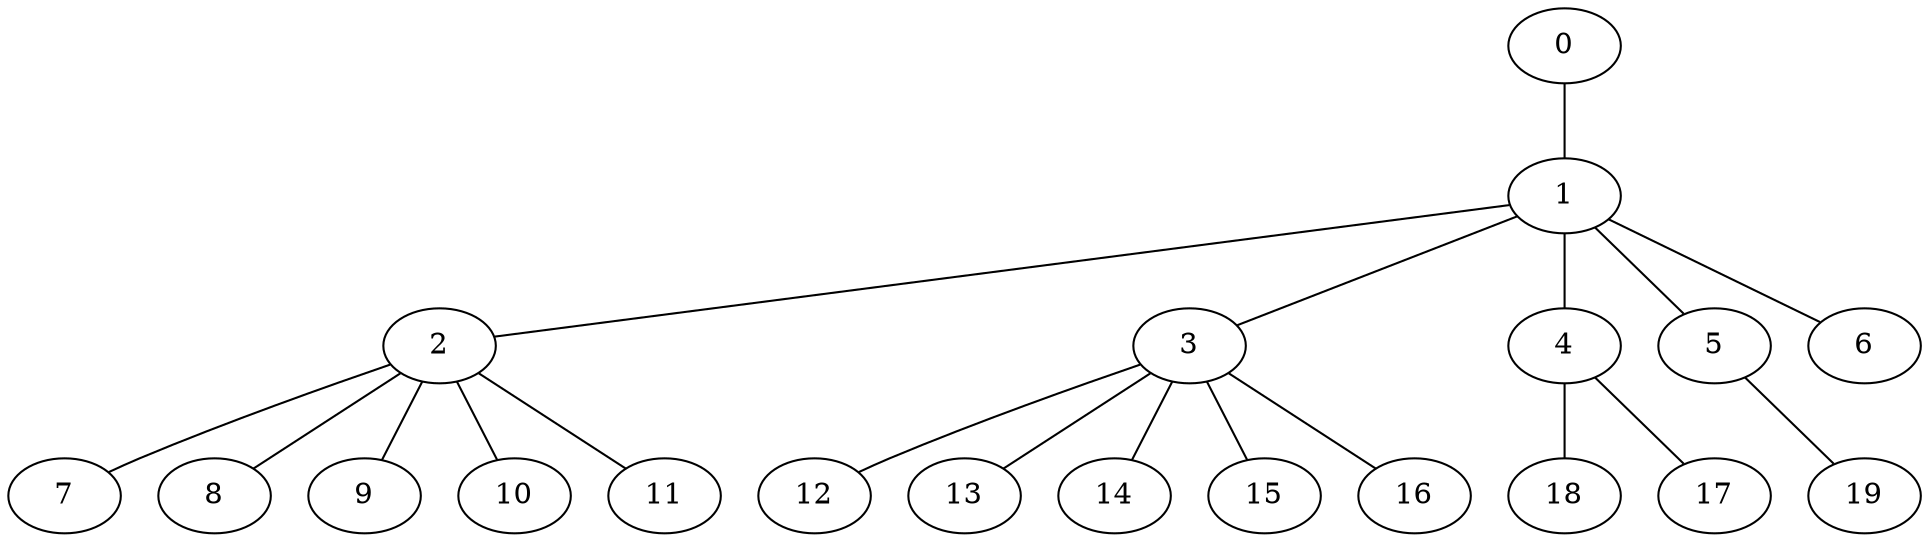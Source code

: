 
graph graphname {
    0 -- 1
1 -- 2
1 -- 3
1 -- 4
1 -- 5
1 -- 6
2 -- 7
2 -- 8
2 -- 9
2 -- 10
2 -- 11
3 -- 12
3 -- 13
3 -- 14
3 -- 15
3 -- 16
4 -- 18
4 -- 17
5 -- 19

}
